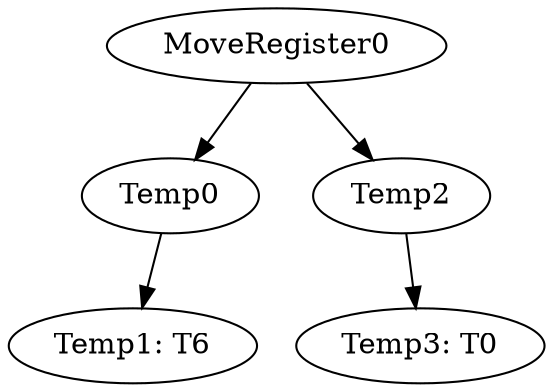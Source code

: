 digraph {
	ordering = out;
	MoveRegister0 -> Temp0;
	MoveRegister0 -> Temp2;
	Temp2 -> "Temp3: T0";
	Temp0 -> "Temp1: T6";
}

